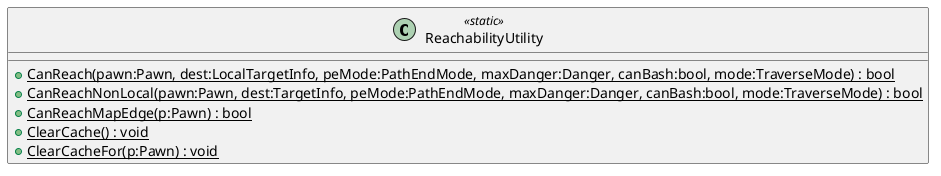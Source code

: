 @startuml
class ReachabilityUtility <<static>> {
    + {static} CanReach(pawn:Pawn, dest:LocalTargetInfo, peMode:PathEndMode, maxDanger:Danger, canBash:bool, mode:TraverseMode) : bool
    + {static} CanReachNonLocal(pawn:Pawn, dest:TargetInfo, peMode:PathEndMode, maxDanger:Danger, canBash:bool, mode:TraverseMode) : bool
    + {static} CanReachMapEdge(p:Pawn) : bool
    + {static} ClearCache() : void
    + {static} ClearCacheFor(p:Pawn) : void
}
@enduml
